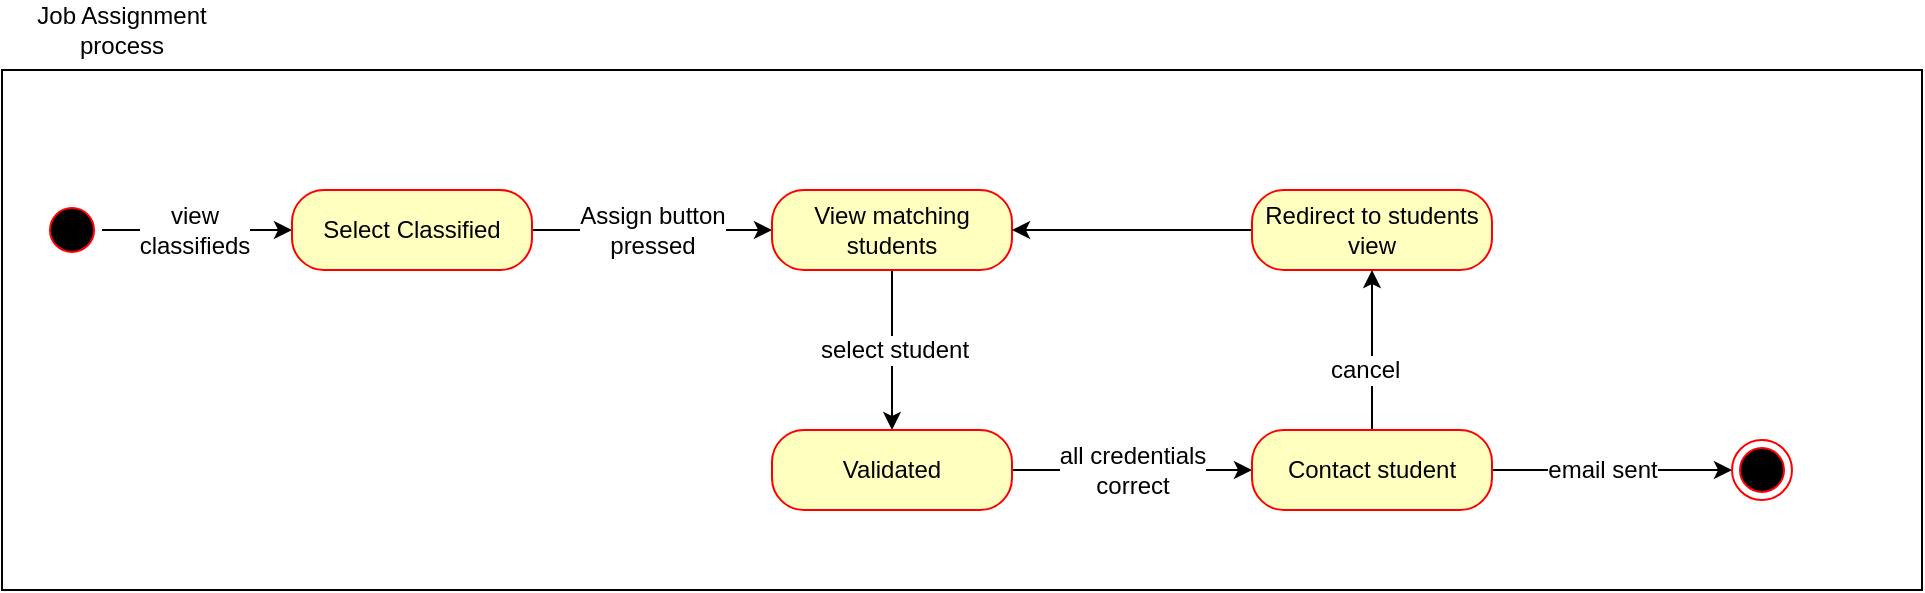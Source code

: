 <mxfile version="10.8.4" type="device"><diagram id="TvDQgobr67rrQjXk2CTd" name="Page-1"><mxGraphModel dx="904" dy="592" grid="1" gridSize="10" guides="1" tooltips="1" connect="1" arrows="1" fold="1" page="1" pageScale="1" pageWidth="850" pageHeight="1100" math="0" shadow="0"><root><mxCell id="0"/><mxCell id="1" parent="0"/><mxCell id="AGZ2TwLiwwkiAyrmo_H6-1" value="" style="rounded=0;whiteSpace=wrap;html=1;fillColor=none;" vertex="1" parent="1"><mxGeometry x="60" y="220" width="960" height="260" as="geometry"/></mxCell><mxCell id="AGZ2TwLiwwkiAyrmo_H6-2" style="edgeStyle=orthogonalEdgeStyle;rounded=0;orthogonalLoop=1;jettySize=auto;html=1;exitX=1;exitY=0.5;exitDx=0;exitDy=0;entryX=0;entryY=0.5;entryDx=0;entryDy=0;" edge="1" parent="1" source="AGZ2TwLiwwkiAyrmo_H6-4" target="AGZ2TwLiwwkiAyrmo_H6-9"><mxGeometry relative="1" as="geometry"/></mxCell><mxCell id="AGZ2TwLiwwkiAyrmo_H6-3" value="view&lt;br&gt;classifieds&lt;br&gt;" style="text;html=1;resizable=0;points=[];align=center;verticalAlign=middle;labelBackgroundColor=#ffffff;" vertex="1" connectable="0" parent="AGZ2TwLiwwkiAyrmo_H6-2"><mxGeometry x="-0.208" y="-2" relative="1" as="geometry"><mxPoint x="8.5" y="-2" as="offset"/></mxGeometry></mxCell><mxCell id="AGZ2TwLiwwkiAyrmo_H6-4" value="" style="ellipse;html=1;shape=startState;fillColor=#000000;strokeColor=#ff0000;" vertex="1" parent="1"><mxGeometry x="80" y="285" width="30" height="30" as="geometry"/></mxCell><mxCell id="AGZ2TwLiwwkiAyrmo_H6-5" style="edgeStyle=orthogonalEdgeStyle;rounded=0;orthogonalLoop=1;jettySize=auto;html=1;exitX=1;exitY=0.5;exitDx=0;exitDy=0;" edge="1" parent="1" source="AGZ2TwLiwwkiAyrmo_H6-9" target="AGZ2TwLiwwkiAyrmo_H6-14"><mxGeometry relative="1" as="geometry"/></mxCell><mxCell id="AGZ2TwLiwwkiAyrmo_H6-6" value="Assign button&lt;br&gt;pressed&lt;br&gt;" style="text;html=1;resizable=0;points=[];align=center;verticalAlign=middle;labelBackgroundColor=#ffffff;" vertex="1" connectable="0" parent="AGZ2TwLiwwkiAyrmo_H6-5"><mxGeometry x="0.009" y="-13" relative="1" as="geometry"><mxPoint x="-0.5" y="-13" as="offset"/></mxGeometry></mxCell><mxCell id="AGZ2TwLiwwkiAyrmo_H6-9" value="Select Classified" style="rounded=1;whiteSpace=wrap;html=1;arcSize=40;fontColor=#000000;fillColor=#ffffc0;strokeColor=#ff0000;" vertex="1" parent="1"><mxGeometry x="205" y="280" width="120" height="40" as="geometry"/></mxCell><mxCell id="AGZ2TwLiwwkiAyrmo_H6-10" style="edgeStyle=orthogonalEdgeStyle;rounded=0;orthogonalLoop=1;jettySize=auto;html=1;exitX=0.5;exitY=1;exitDx=0;exitDy=0;entryX=0.5;entryY=0;entryDx=0;entryDy=0;" edge="1" parent="1" source="AGZ2TwLiwwkiAyrmo_H6-14" target="AGZ2TwLiwwkiAyrmo_H6-17"><mxGeometry relative="1" as="geometry"/></mxCell><mxCell id="AGZ2TwLiwwkiAyrmo_H6-11" value="select student" style="text;html=1;resizable=0;points=[];align=center;verticalAlign=middle;labelBackgroundColor=#ffffff;" vertex="1" connectable="0" parent="AGZ2TwLiwwkiAyrmo_H6-10"><mxGeometry x="-0.328" y="-2" relative="1" as="geometry"><mxPoint x="2.5" y="13" as="offset"/></mxGeometry></mxCell><mxCell id="AGZ2TwLiwwkiAyrmo_H6-14" value="View matching students" style="rounded=1;whiteSpace=wrap;html=1;arcSize=40;fontColor=#000000;fillColor=#ffffc0;strokeColor=#ff0000;" vertex="1" parent="1"><mxGeometry x="445" y="280" width="120" height="40" as="geometry"/></mxCell><mxCell id="AGZ2TwLiwwkiAyrmo_H6-15" style="edgeStyle=orthogonalEdgeStyle;rounded=0;orthogonalLoop=1;jettySize=auto;html=1;exitX=1;exitY=0.5;exitDx=0;exitDy=0;" edge="1" parent="1" source="AGZ2TwLiwwkiAyrmo_H6-17" target="AGZ2TwLiwwkiAyrmo_H6-22"><mxGeometry relative="1" as="geometry"/></mxCell><mxCell id="AGZ2TwLiwwkiAyrmo_H6-16" value="all credentials&lt;br&gt;correct&lt;br&gt;" style="text;html=1;resizable=0;points=[];align=center;verticalAlign=middle;labelBackgroundColor=#ffffff;" vertex="1" connectable="0" parent="AGZ2TwLiwwkiAyrmo_H6-15"><mxGeometry x="-0.117" y="1" relative="1" as="geometry"><mxPoint x="7" y="1" as="offset"/></mxGeometry></mxCell><mxCell id="AGZ2TwLiwwkiAyrmo_H6-17" value="Validated" style="rounded=1;whiteSpace=wrap;html=1;arcSize=40;fontColor=#000000;fillColor=#ffffc0;strokeColor=#ff0000;" vertex="1" parent="1"><mxGeometry x="445" y="400" width="120" height="40" as="geometry"/></mxCell><mxCell id="AGZ2TwLiwwkiAyrmo_H6-34" style="edgeStyle=orthogonalEdgeStyle;rounded=0;orthogonalLoop=1;jettySize=auto;html=1;entryX=1;entryY=0.5;entryDx=0;entryDy=0;" edge="1" parent="1" source="AGZ2TwLiwwkiAyrmo_H6-19" target="AGZ2TwLiwwkiAyrmo_H6-14"><mxGeometry relative="1" as="geometry"/></mxCell><mxCell id="AGZ2TwLiwwkiAyrmo_H6-19" value="Redirect to students view" style="rounded=1;whiteSpace=wrap;html=1;arcSize=40;fontColor=#000000;fillColor=#ffffc0;strokeColor=#ff0000;" vertex="1" parent="1"><mxGeometry x="685" y="280" width="120" height="40" as="geometry"/></mxCell><mxCell id="AGZ2TwLiwwkiAyrmo_H6-20" style="edgeStyle=orthogonalEdgeStyle;rounded=0;orthogonalLoop=1;jettySize=auto;html=1;exitX=1;exitY=0.5;exitDx=0;exitDy=0;entryX=0;entryY=0.5;entryDx=0;entryDy=0;" edge="1" parent="1" source="AGZ2TwLiwwkiAyrmo_H6-22" target="AGZ2TwLiwwkiAyrmo_H6-23"><mxGeometry relative="1" as="geometry"/></mxCell><mxCell id="AGZ2TwLiwwkiAyrmo_H6-21" value="email sent&lt;br&gt;" style="text;html=1;resizable=0;points=[];align=center;verticalAlign=middle;labelBackgroundColor=#ffffff;" vertex="1" connectable="0" parent="AGZ2TwLiwwkiAyrmo_H6-20"><mxGeometry x="-0.299" y="-1" relative="1" as="geometry"><mxPoint x="12.5" y="-1" as="offset"/></mxGeometry></mxCell><mxCell id="AGZ2TwLiwwkiAyrmo_H6-32" style="edgeStyle=orthogonalEdgeStyle;rounded=0;orthogonalLoop=1;jettySize=auto;html=1;" edge="1" parent="1" source="AGZ2TwLiwwkiAyrmo_H6-22" target="AGZ2TwLiwwkiAyrmo_H6-19"><mxGeometry relative="1" as="geometry"/></mxCell><mxCell id="AGZ2TwLiwwkiAyrmo_H6-22" value="Contact student" style="rounded=1;whiteSpace=wrap;html=1;arcSize=40;fontColor=#000000;fillColor=#ffffc0;strokeColor=#ff0000;" vertex="1" parent="1"><mxGeometry x="685" y="400" width="120" height="40" as="geometry"/></mxCell><mxCell id="AGZ2TwLiwwkiAyrmo_H6-23" value="" style="ellipse;html=1;shape=endState;fillColor=#000000;strokeColor=#ff0000;" vertex="1" parent="1"><mxGeometry x="925" y="405" width="30" height="30" as="geometry"/></mxCell><mxCell id="AGZ2TwLiwwkiAyrmo_H6-24" value="Job Assignment process" style="text;html=1;strokeColor=none;fillColor=none;align=center;verticalAlign=middle;whiteSpace=wrap;rounded=0;" vertex="1" parent="1"><mxGeometry x="60" y="190" width="120" height="20" as="geometry"/></mxCell><mxCell id="AGZ2TwLiwwkiAyrmo_H6-33" value="cancel&amp;nbsp;&lt;br&gt;" style="text;html=1;resizable=0;points=[];align=center;verticalAlign=middle;labelBackgroundColor=#ffffff;" vertex="1" connectable="0" parent="1"><mxGeometry x="625" y="435" as="geometry"><mxPoint x="118" y="-65" as="offset"/></mxGeometry></mxCell></root></mxGraphModel></diagram></mxfile>